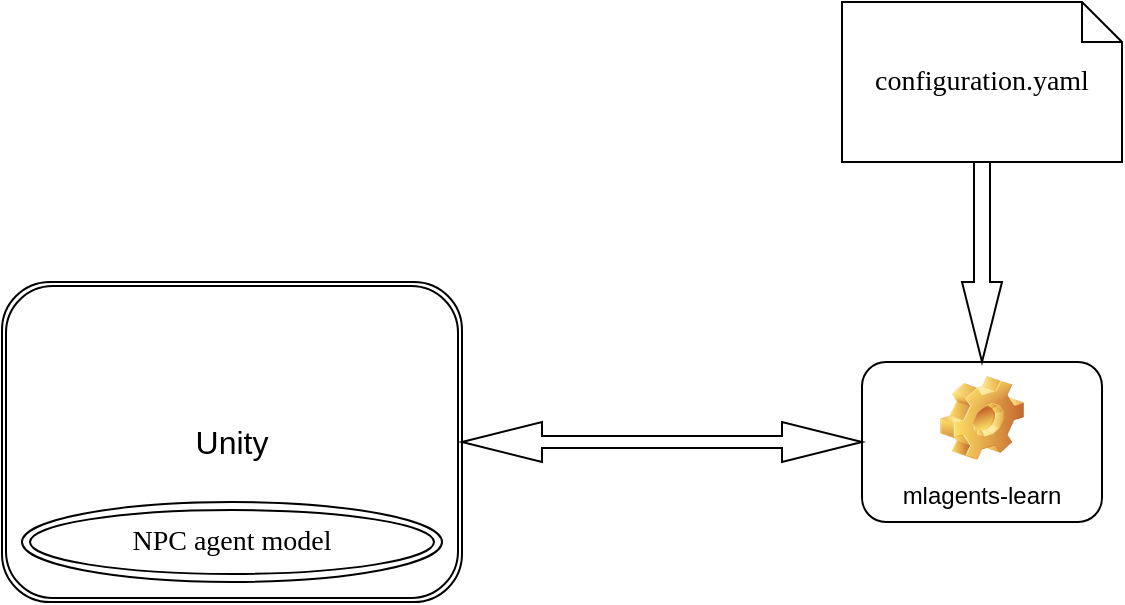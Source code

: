 <mxfile version="15.7.0" type="github">
  <diagram id="jnxX1dpqBWMMVxXvKskB" name="Page-1">
    <mxGraphModel dx="1122" dy="670" grid="1" gridSize="10" guides="1" tooltips="1" connect="1" arrows="1" fold="1" page="1" pageScale="1" pageWidth="827" pageHeight="1169" math="0" shadow="0">
      <root>
        <mxCell id="0" />
        <mxCell id="1" parent="0" />
        <mxCell id="KNvALWube3b4RD5xJjOB-2" value="&lt;span style=&quot;font-weight: normal&quot;&gt;mlagents-learn&lt;/span&gt;" style="label;whiteSpace=wrap;html=1;align=center;verticalAlign=bottom;spacingLeft=0;spacingBottom=4;imageAlign=center;imageVerticalAlign=top;image=img/clipart/Gear_128x128.png" vertex="1" parent="1">
          <mxGeometry x="550" y="390" width="120" height="80" as="geometry" />
        </mxCell>
        <mxCell id="KNvALWube3b4RD5xJjOB-5" value="&lt;font style=&quot;font-size: 16px&quot;&gt;Unity&lt;/font&gt;" style="shape=ext;double=1;rounded=1;whiteSpace=wrap;html=1;" vertex="1" parent="1">
          <mxGeometry x="120" y="350" width="230" height="160" as="geometry" />
        </mxCell>
        <mxCell id="KNvALWube3b4RD5xJjOB-9" value="NPC agent model" style="ellipse;shape=doubleEllipse;whiteSpace=wrap;html=1;fontFamily=Georgia;fontSize=14;fontColor=#000000;" vertex="1" parent="1">
          <mxGeometry x="130" y="460" width="210" height="40" as="geometry" />
        </mxCell>
        <mxCell id="KNvALWube3b4RD5xJjOB-11" value="" style="shape=doubleArrow;whiteSpace=wrap;html=1;fontFamily=Georgia;fontSize=14;fontColor=#000000;" vertex="1" parent="1">
          <mxGeometry x="350" y="420" width="200" height="20" as="geometry" />
        </mxCell>
        <mxCell id="KNvALWube3b4RD5xJjOB-15" value="configuration.yaml" style="shape=note;size=20;whiteSpace=wrap;html=1;fontFamily=Georgia;fontSize=14;fontColor=#000000;" vertex="1" parent="1">
          <mxGeometry x="540" y="210" width="140" height="80" as="geometry" />
        </mxCell>
        <mxCell id="KNvALWube3b4RD5xJjOB-16" value="" style="html=1;shadow=0;dashed=0;align=center;verticalAlign=middle;shape=mxgraph.arrows2.arrow;dy=0.6;dx=40;direction=south;notch=0;fontFamily=Georgia;fontSize=14;fontColor=#000000;" vertex="1" parent="1">
          <mxGeometry x="600" y="290" width="20" height="100" as="geometry" />
        </mxCell>
      </root>
    </mxGraphModel>
  </diagram>
</mxfile>
